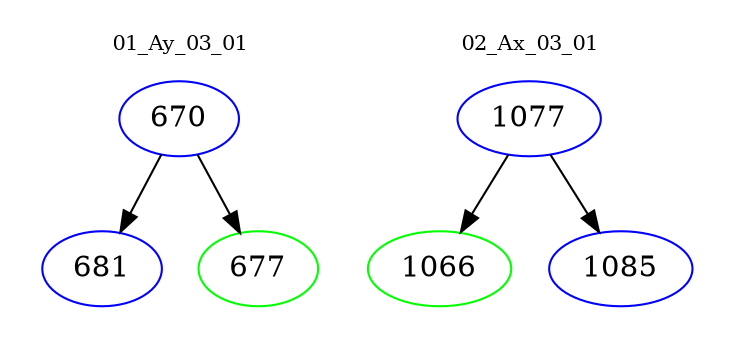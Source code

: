 digraph{
subgraph cluster_0 {
color = white
label = "01_Ay_03_01";
fontsize=10;
T0_670 [label="670", color="blue"]
T0_670 -> T0_681 [color="black"]
T0_681 [label="681", color="blue"]
T0_670 -> T0_677 [color="black"]
T0_677 [label="677", color="green"]
}
subgraph cluster_1 {
color = white
label = "02_Ax_03_01";
fontsize=10;
T1_1077 [label="1077", color="blue"]
T1_1077 -> T1_1066 [color="black"]
T1_1066 [label="1066", color="green"]
T1_1077 -> T1_1085 [color="black"]
T1_1085 [label="1085", color="blue"]
}
}

